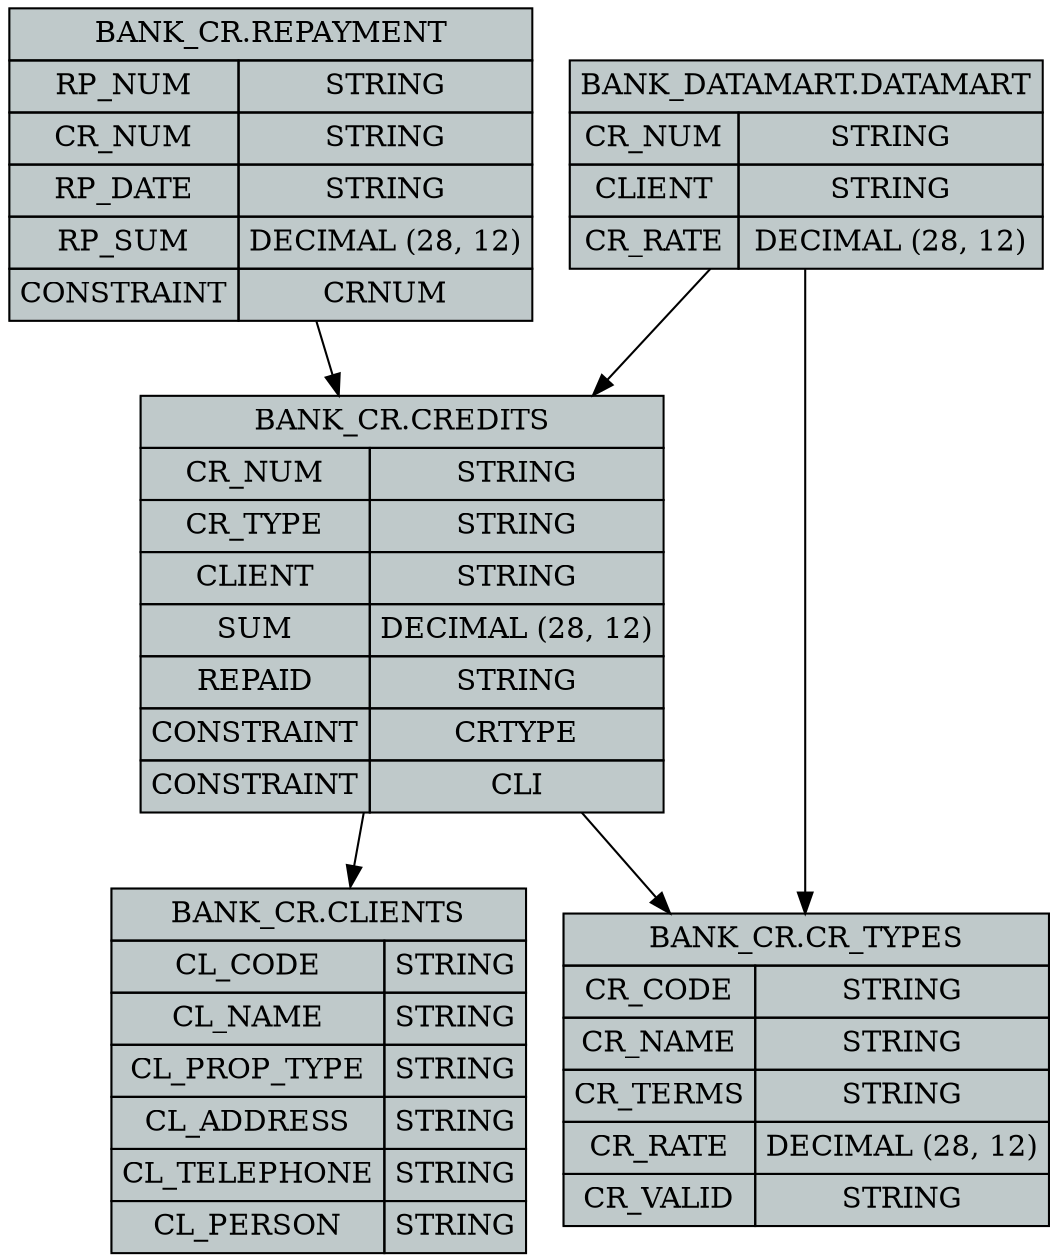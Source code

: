 digraph G {
BANK_CRCLIENTS [style=filled, fillcolor="#BFC9CA", shape=none, margin=0, label=<<TABLE BORDER="0" CELLBORDER="1" CELLSPACING="0" CELLPADDING="4"><TR><TD COLSPAN="2">BANK_CR.CLIENTS</TD></TR><TR><TD>CL_CODE</TD><TD>STRING</TD></TR><TR><TD>CL_NAME</TD><TD>STRING</TD></TR><TR><TD>CL_PROP_TYPE</TD><TD>STRING</TD></TR><TR><TD>CL_ADDRESS</TD><TD>STRING</TD></TR><TR><TD>CL_TELEPHONE</TD><TD>STRING</TD></TR><TR><TD>CL_PERSON</TD><TD>STRING</TD></TR></TABLE>>];
BANK_CRCREDITS [style=filled, fillcolor="#BFC9CA", shape=none, margin=0, label=<<TABLE BORDER="0" CELLBORDER="1" CELLSPACING="0" CELLPADDING="4"><TR><TD COLSPAN="2">BANK_CR.CREDITS</TD></TR><TR><TD>CR_NUM</TD><TD>STRING</TD></TR><TR><TD>CR_TYPE</TD><TD>STRING</TD></TR><TR><TD>CLIENT</TD><TD>STRING</TD></TR><TR><TD>SUM</TD><TD>DECIMAL (28, 12)</TD></TR><TR><TD>REPAID</TD><TD>STRING</TD></TR><TR><TD>CONSTRAINT</TD><TD>CRTYPE</TD></TR><TR><TD>CONSTRAINT</TD><TD>CLI</TD></TR></TABLE>>];
BANK_CRCR_TYPES [style=filled, fillcolor="#BFC9CA", shape=none, margin=0, label=<<TABLE BORDER="0" CELLBORDER="1" CELLSPACING="0" CELLPADDING="4"><TR><TD COLSPAN="2">BANK_CR.CR_TYPES</TD></TR><TR><TD>CR_CODE</TD><TD>STRING</TD></TR><TR><TD>CR_NAME</TD><TD>STRING</TD></TR><TR><TD>CR_TERMS</TD><TD>STRING</TD></TR><TR><TD>CR_RATE</TD><TD>DECIMAL (28, 12)</TD></TR><TR><TD>CR_VALID</TD><TD>STRING</TD></TR></TABLE>>];
BANK_CRREPAYMENT [style=filled, fillcolor="#BFC9CA", shape=none, margin=0, label=<<TABLE BORDER="0" CELLBORDER="1" CELLSPACING="0" CELLPADDING="4"><TR><TD COLSPAN="2">BANK_CR.REPAYMENT</TD></TR><TR><TD>RP_NUM</TD><TD>STRING</TD></TR><TR><TD>CR_NUM</TD><TD>STRING</TD></TR><TR><TD>RP_DATE</TD><TD>STRING</TD></TR><TR><TD>RP_SUM</TD><TD>DECIMAL (28, 12)</TD></TR><TR><TD>CONSTRAINT</TD><TD>CRNUM</TD></TR></TABLE>>];
BANK_DATAMARTDATAMART [style=filled, fillcolor="#BFC9CA", shape=none, margin=0, label=<<TABLE BORDER="0" CELLBORDER="1" CELLSPACING="0" CELLPADDING="4"><TR><TD COLSPAN="2">BANK_DATAMART.DATAMART</TD></TR><TR><TD>CR_NUM</TD><TD>STRING</TD></TR><TR><TD>CLIENT</TD><TD>STRING</TD></TR><TR><TD>CR_RATE</TD><TD>DECIMAL (28, 12)</TD></TR></TABLE>>];
BANK_CRCREDITS->BANK_CRCR_TYPES;BANK_CRCREDITS->BANK_CRCLIENTS;BANK_CRREPAYMENT->BANK_CRCREDITS;BANK_DATAMARTDATAMART->BANK_CRCR_TYPES;BANK_DATAMARTDATAMART->BANK_CRCREDITS;}
